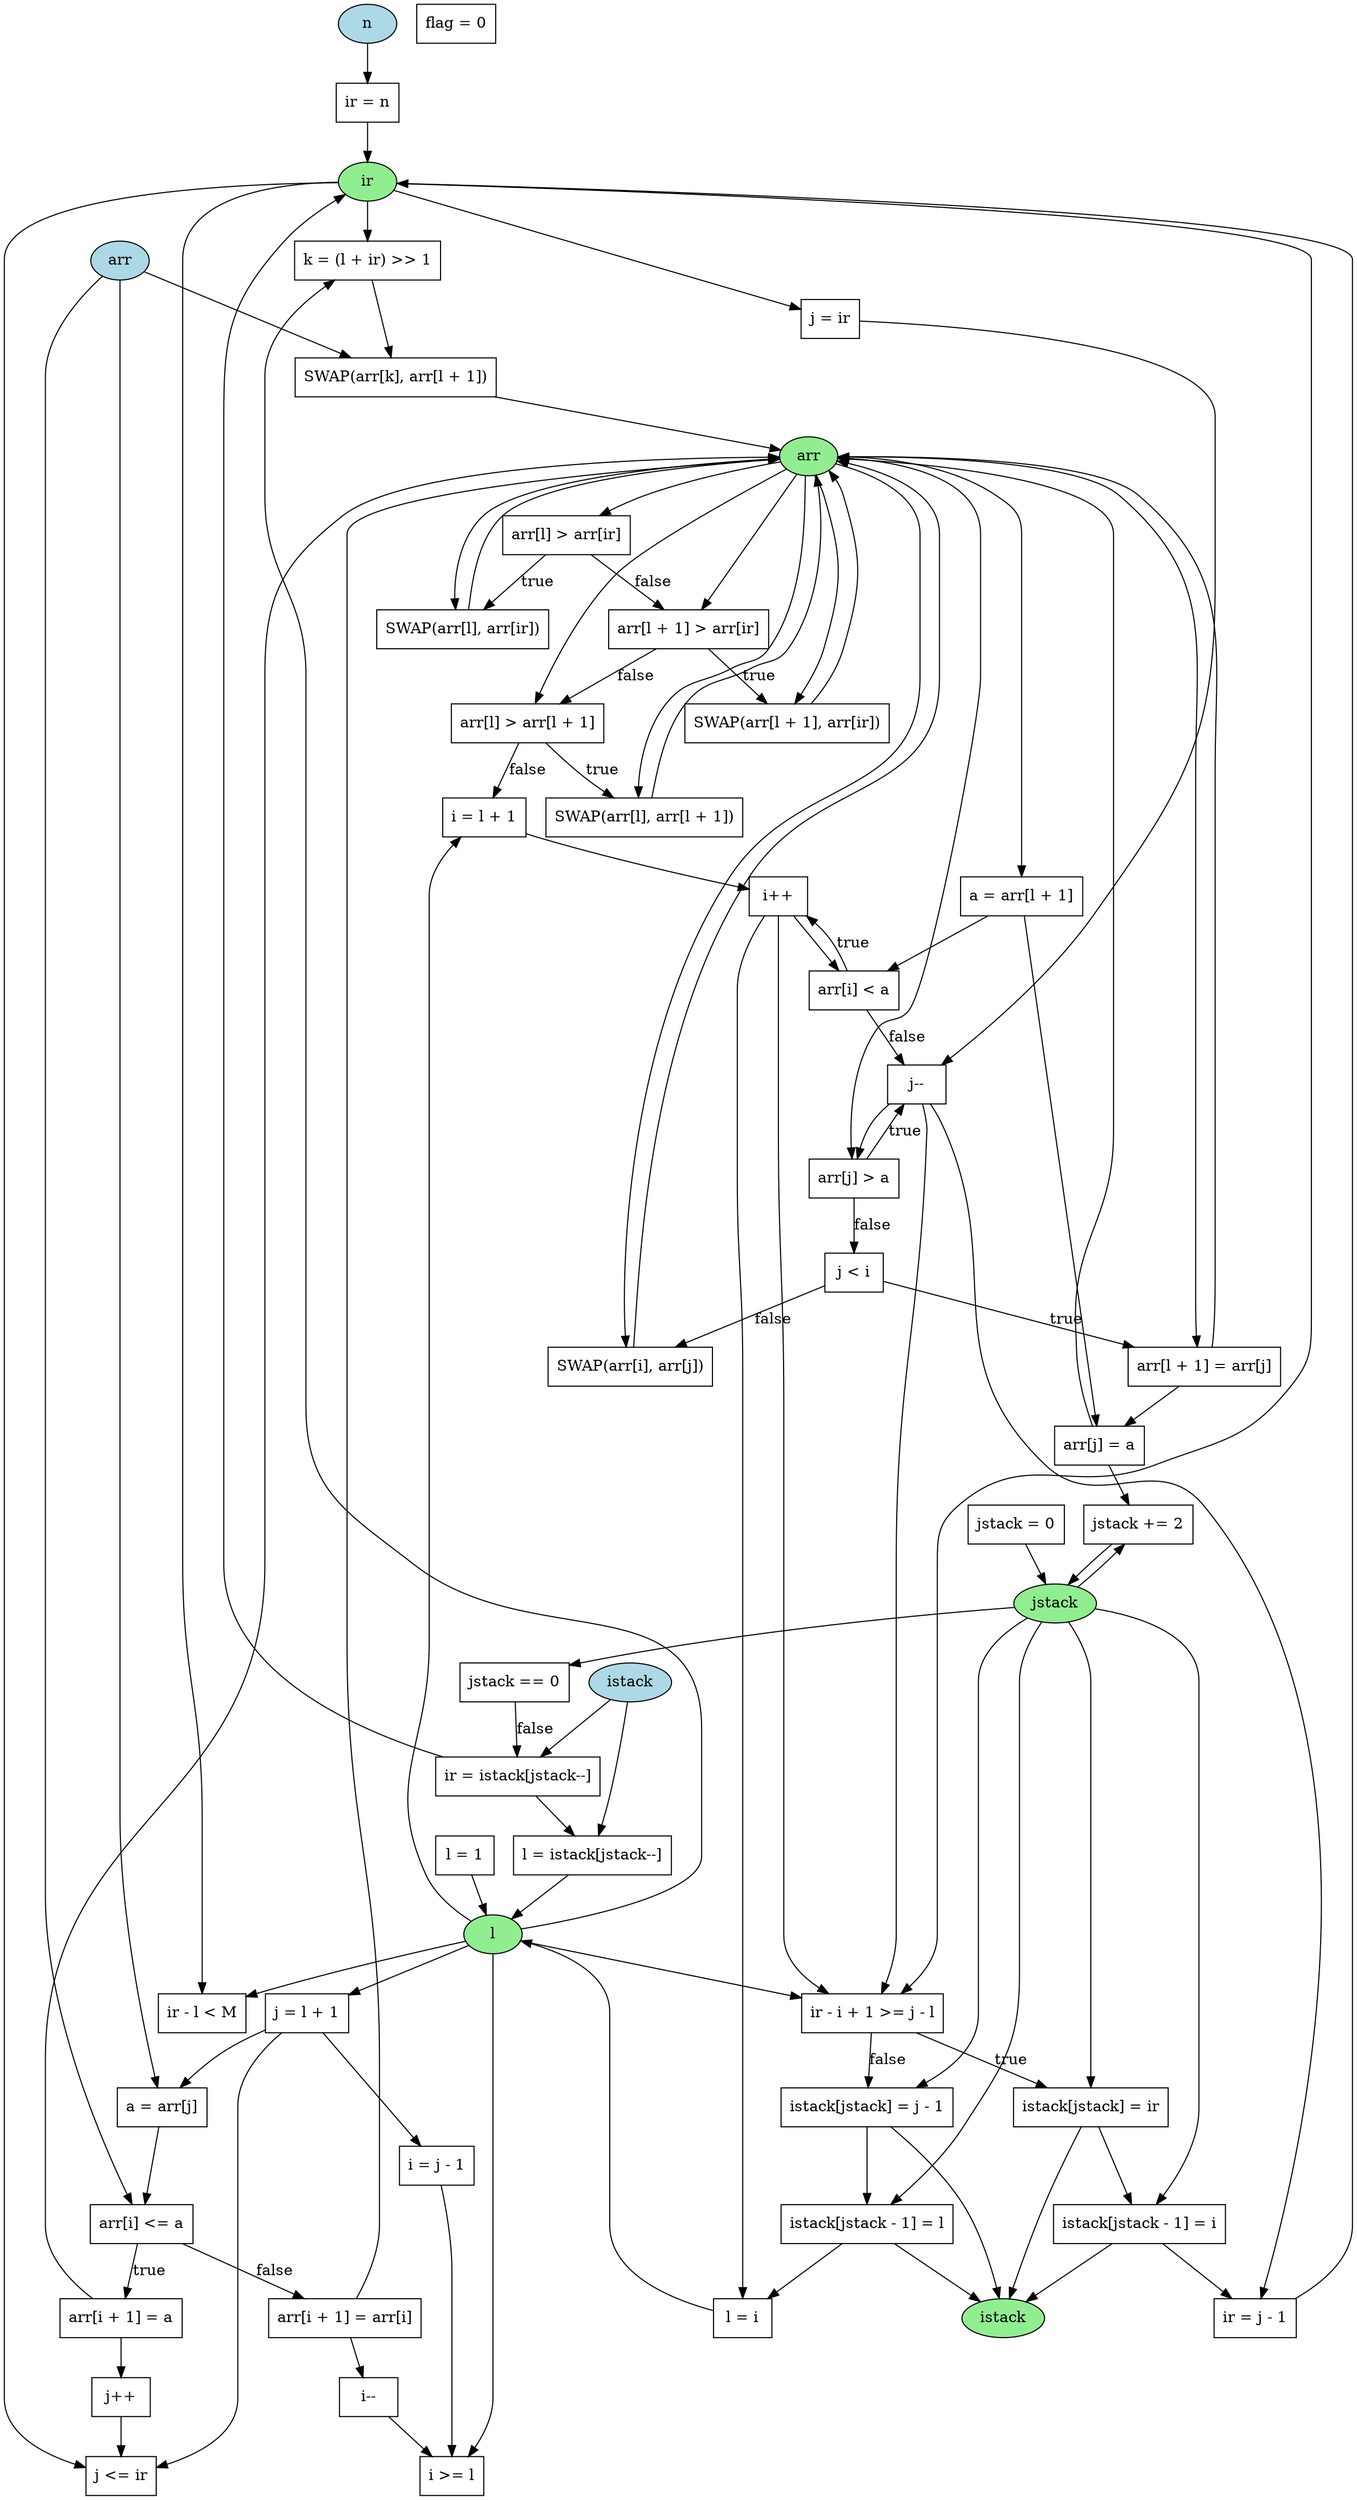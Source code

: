 digraph sort_DFG {
    node [shape=ellipse, style=filled, fillcolor=lightblue];
    n [label="n"];
    arr [label="arr"];
    istack [label="istack"];

    node [shape=box, style="", fillcolor=""];
    op_assign_ir [label="ir = n"];
    op_assign_l [label="l = 1"];
    op_assign_jstack [label="jstack = 0"];
    op_assign_flag [label="flag = 0"];
    op_compare_ir_l [label="ir - l < M"];
    op_assign_j [label="j = l + 1"];
    op_compare_j_ir [label="j <= ir"];
    op_assign_a [label="a = arr[j]"];
    op_assign_i [label="i = j - 1"];
    op_compare_i_l [label="i >= l"];
    op_compare_arr_i_a [label="arr[i] <= a"];
    op_assign_arr_i1 [label="arr[i + 1] = arr[i]"];
    op_decrement_i [label="i--"];
    op_assign_arr_i1_a [label="arr[i + 1] = a"];
    op_increment_j [label="j++"];
    op_compare_jstack_0 [label="jstack == 0"];
    op_assign_ir_pop [label="ir = istack[jstack--]"];
    op_assign_l_pop [label="l = istack[jstack--]"];
    op_assign_k [label="k = (l + ir) >> 1"];
    op_swap1 [label="SWAP(arr[k], arr[l + 1])"];
    op_compare_arr_l_ir [label="arr[l] > arr[ir]"];
    op_swap2 [label="SWAP(arr[l], arr[ir])"];
    op_compare_arr_l1_ir [label="arr[l + 1] > arr[ir]"];
    op_swap3 [label="SWAP(arr[l + 1], arr[ir])"];
    op_compare_arr_l_l1 [label="arr[l] > arr[l + 1]"];
    op_swap4 [label="SWAP(arr[l], arr[l + 1])"];
    op_assign_i2 [label="i = l + 1"];
    op_assign_j2 [label="j = ir"];
    op_assign_a2 [label="a = arr[l + 1]"];
    op_increment_i [label="i++"];
    op_compare_arr_i_a2 [label="arr[i] < a"];
    op_decrement_j [label="j--"];
    op_compare_arr_j_a2 [label="arr[j] > a"];
    op_compare_j_i [label="j < i"];
    op_swap5 [label="SWAP(arr[i], arr[j])"];
    op_assign_arr_l1_j [label="arr[l + 1] = arr[j]"];
    op_assign_arr_j_a2 [label="arr[j] = a"];
    op_increment_jstack [label="jstack += 2"];
    op_compare_size [label="ir - i + 1 >= j - l"];
    op_assign_istack1 [label="istack[jstack] = ir"];
    op_assign_istack2 [label="istack[jstack - 1] = i"];
    op_assign_ir_new [label="ir = j - 1"];
    op_assign_istack3 [label="istack[jstack] = j - 1"];
    op_assign_istack4 [label="istack[jstack - 1] = l"];
    op_assign_l_new [label="l = i"];

    node [shape=ellipse, style=filled, fillcolor=lightgreen];
    ir_out [label="ir"];
    l_out [label="l"];
    jstack_out [label="jstack"];
    arr_out [label="arr"];
    istack_out [label="istack"];

    // Data flow edges
    n -> op_assign_ir;
    op_assign_ir -> ir_out;
    op_assign_l -> l_out;
    op_assign_jstack -> jstack_out;
    ir_out -> op_compare_ir_l;
    l_out -> op_compare_ir_l;
    l_out -> op_assign_j;
    op_assign_j -> op_compare_j_ir;
    ir_out -> op_compare_j_ir;
    arr -> op_assign_a;
    op_assign_j -> op_assign_a;
    op_assign_a -> op_compare_arr_i_a;
    op_assign_j -> op_assign_i;
    l_out -> op_compare_i_l;
    op_assign_i -> op_compare_i_l;
    arr -> op_compare_arr_i_a;
    op_compare_arr_i_a -> op_assign_arr_i1 [label="false"];
    op_assign_arr_i1 -> arr_out;
    op_assign_arr_i1 -> op_decrement_i;
    op_decrement_i -> op_compare_i_l;
    op_compare_arr_i_a -> op_assign_arr_i1_a [label="true"];
    op_assign_arr_i1_a -> arr_out;
    op_assign_arr_i1_a -> op_increment_j;
    op_increment_j -> op_compare_j_ir;
    jstack_out -> op_compare_jstack_0;
    op_compare_jstack_0 -> op_assign_ir_pop [label="false"];
    istack -> op_assign_ir_pop;
    op_assign_ir_pop -> ir_out;
    op_assign_ir_pop -> op_assign_l_pop;
    istack -> op_assign_l_pop;
    op_assign_l_pop -> l_out;
    ir_out -> op_assign_k;
    l_out -> op_assign_k;
    op_assign_k -> op_swap1;
    arr -> op_swap1;
    op_swap1 -> arr_out;
    arr_out -> op_compare_arr_l_ir;
    op_compare_arr_l_ir -> op_swap2 [label="true"];
    arr_out -> op_swap2;
    op_swap2 -> arr_out;
    op_compare_arr_l_ir -> op_compare_arr_l1_ir [label="false"];
    arr_out -> op_compare_arr_l1_ir;
    op_compare_arr_l1_ir -> op_swap3 [label="true"];
    arr_out -> op_swap3;
    op_swap3 -> arr_out;
    op_compare_arr_l1_ir -> op_compare_arr_l_l1 [label="false"];
    arr_out -> op_compare_arr_l_l1;
    op_compare_arr_l_l1 -> op_swap4 [label="true"];
    arr_out -> op_swap4;
    op_swap4 -> arr_out;
    op_compare_arr_l_l1 -> op_assign_i2 [label="false"];
    l_out -> op_assign_i2;
    op_assign_i2 -> op_increment_i;
    ir_out -> op_assign_j2;
    op_assign_j2 -> op_decrement_j;
    arr_out -> op_assign_a2;
    op_assign_a2 -> op_compare_arr_i_a2;
    op_increment_i -> op_compare_arr_i_a2;
    op_compare_arr_i_a2 -> op_increment_i [label="true"];
    op_compare_arr_i_a2 -> op_decrement_j [label="false"];
    op_decrement_j -> op_compare_arr_j_a2;
    arr_out -> op_compare_arr_j_a2;
    op_compare_arr_j_a2 -> op_decrement_j [label="true"];
    op_compare_arr_j_a2 -> op_compare_j_i [label="false"];
    op_compare_j_i -> op_swap5 [label="false"];
    arr_out -> op_swap5;
    op_swap5 -> arr_out;
    op_compare_j_i -> op_assign_arr_l1_j [label="true"];
    arr_out -> op_assign_arr_l1_j;
    op_assign_arr_l1_j -> arr_out;
    op_assign_arr_l1_j -> op_assign_arr_j_a2;
    op_assign_a2 -> op_assign_arr_j_a2;
    op_assign_arr_j_a2 -> arr_out;
    op_assign_arr_j_a2 -> op_increment_jstack;
    jstack_out -> op_increment_jstack;
    op_increment_jstack -> jstack_out;
    ir_out -> op_compare_size;
    op_increment_i -> op_compare_size;
    op_decrement_j -> op_compare_size;
    l_out -> op_compare_size;
    op_compare_size -> op_assign_istack1 [label="true"];
    jstack_out -> op_assign_istack1;
    op_assign_istack1 -> istack_out;
    op_assign_istack1 -> op_assign_istack2;
    jstack_out -> op_assign_istack2;
    op_assign_istack2 -> istack_out;
    op_assign_istack2 -> op_assign_ir_new;
    op_decrement_j -> op_assign_ir_new;
    op_assign_ir_new -> ir_out;
    op_compare_size -> op_assign_istack3 [label="false"];
    jstack_out -> op_assign_istack3;
    op_assign_istack3 -> istack_out;
    op_assign_istack3 -> op_assign_istack4;
    jstack_out -> op_assign_istack4;
    op_assign_istack4 -> istack_out;
    op_assign_istack4 -> op_assign_l_new;
    op_increment_i -> op_assign_l_new;
    op_assign_l_new -> l_out;
}